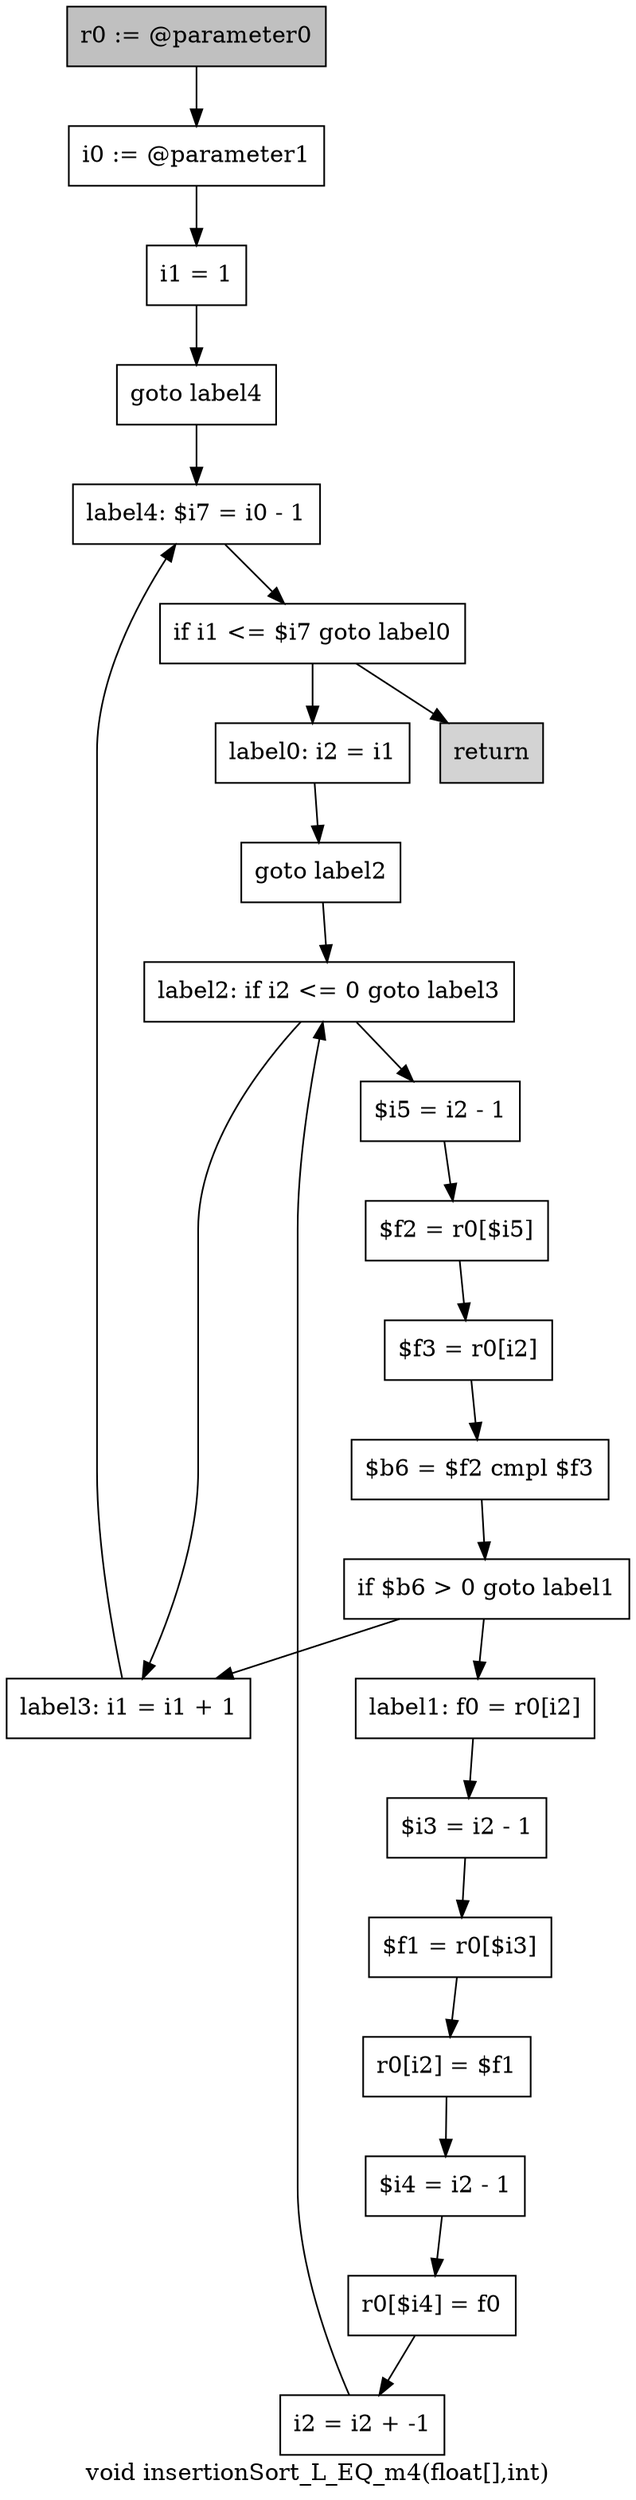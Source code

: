 digraph "void insertionSort_L_EQ_m4(float[],int)" {
    label="void insertionSort_L_EQ_m4(float[],int)";
    node [shape=box];
    "0" [style=filled,fillcolor=gray,label="r0 := @parameter0",];
    "1" [label="i0 := @parameter1",];
    "0"->"1";
    "2" [label="i1 = 1",];
    "1"->"2";
    "3" [label="goto label4",];
    "2"->"3";
    "20" [label="label4: $i7 = i0 - 1",];
    "3"->"20";
    "4" [label="label0: i2 = i1",];
    "5" [label="goto label2",];
    "4"->"5";
    "13" [label="label2: if i2 <= 0 goto label3",];
    "5"->"13";
    "6" [label="label1: f0 = r0[i2]",];
    "7" [label="$i3 = i2 - 1",];
    "6"->"7";
    "8" [label="$f1 = r0[$i3]",];
    "7"->"8";
    "9" [label="r0[i2] = $f1",];
    "8"->"9";
    "10" [label="$i4 = i2 - 1",];
    "9"->"10";
    "11" [label="r0[$i4] = f0",];
    "10"->"11";
    "12" [label="i2 = i2 + -1",];
    "11"->"12";
    "12"->"13";
    "14" [label="$i5 = i2 - 1",];
    "13"->"14";
    "19" [label="label3: i1 = i1 + 1",];
    "13"->"19";
    "15" [label="$f2 = r0[$i5]",];
    "14"->"15";
    "16" [label="$f3 = r0[i2]",];
    "15"->"16";
    "17" [label="$b6 = $f2 cmpl $f3",];
    "16"->"17";
    "18" [label="if $b6 > 0 goto label1",];
    "17"->"18";
    "18"->"6";
    "18"->"19";
    "19"->"20";
    "21" [label="if i1 <= $i7 goto label0",];
    "20"->"21";
    "21"->"4";
    "22" [style=filled,fillcolor=lightgray,label="return",];
    "21"->"22";
}
